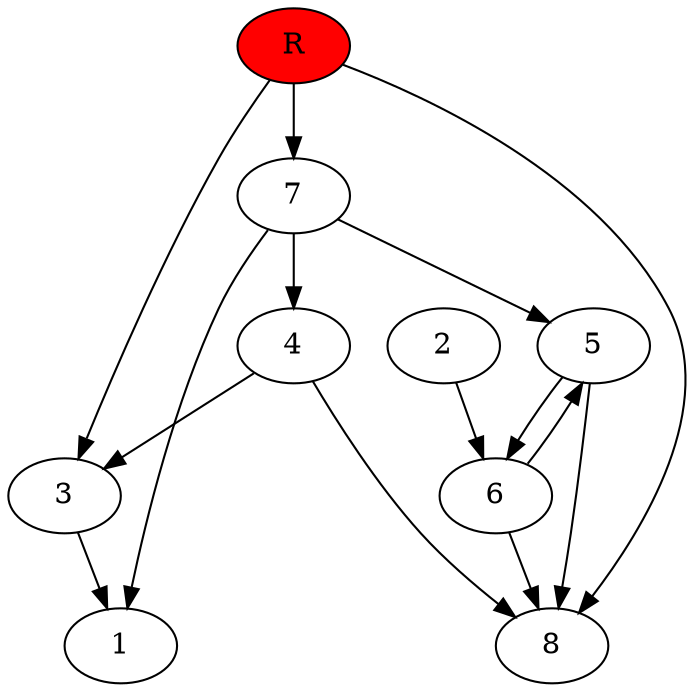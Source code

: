 digraph prb39830 {
	1
	2
	3
	4
	5
	6
	7
	8
	R [fillcolor="#ff0000" style=filled]
	2 -> 6
	3 -> 1
	4 -> 3
	4 -> 8
	5 -> 6
	5 -> 8
	6 -> 5
	6 -> 8
	7 -> 1
	7 -> 4
	7 -> 5
	R -> 3
	R -> 7
	R -> 8
}
